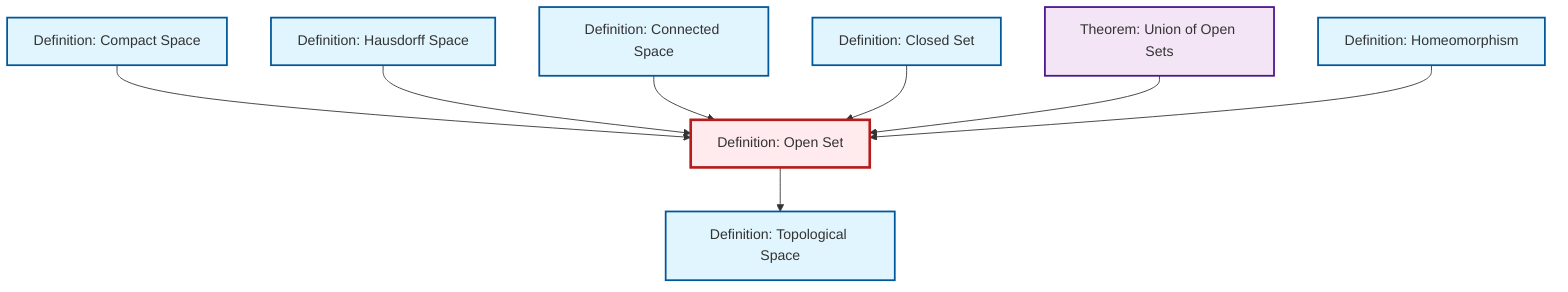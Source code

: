 graph TD
    classDef definition fill:#e1f5fe,stroke:#01579b,stroke-width:2px
    classDef theorem fill:#f3e5f5,stroke:#4a148c,stroke-width:2px
    classDef axiom fill:#fff3e0,stroke:#e65100,stroke-width:2px
    classDef example fill:#e8f5e9,stroke:#1b5e20,stroke-width:2px
    classDef current fill:#ffebee,stroke:#b71c1c,stroke-width:3px
    def-compact["Definition: Compact Space"]:::definition
    thm-union-open-sets["Theorem: Union of Open Sets"]:::theorem
    def-topological-space["Definition: Topological Space"]:::definition
    def-closed-set["Definition: Closed Set"]:::definition
    def-open-set["Definition: Open Set"]:::definition
    def-homeomorphism["Definition: Homeomorphism"]:::definition
    def-connected["Definition: Connected Space"]:::definition
    def-hausdorff["Definition: Hausdorff Space"]:::definition
    def-compact --> def-open-set
    def-hausdorff --> def-open-set
    def-open-set --> def-topological-space
    def-connected --> def-open-set
    def-closed-set --> def-open-set
    thm-union-open-sets --> def-open-set
    def-homeomorphism --> def-open-set
    class def-open-set current
